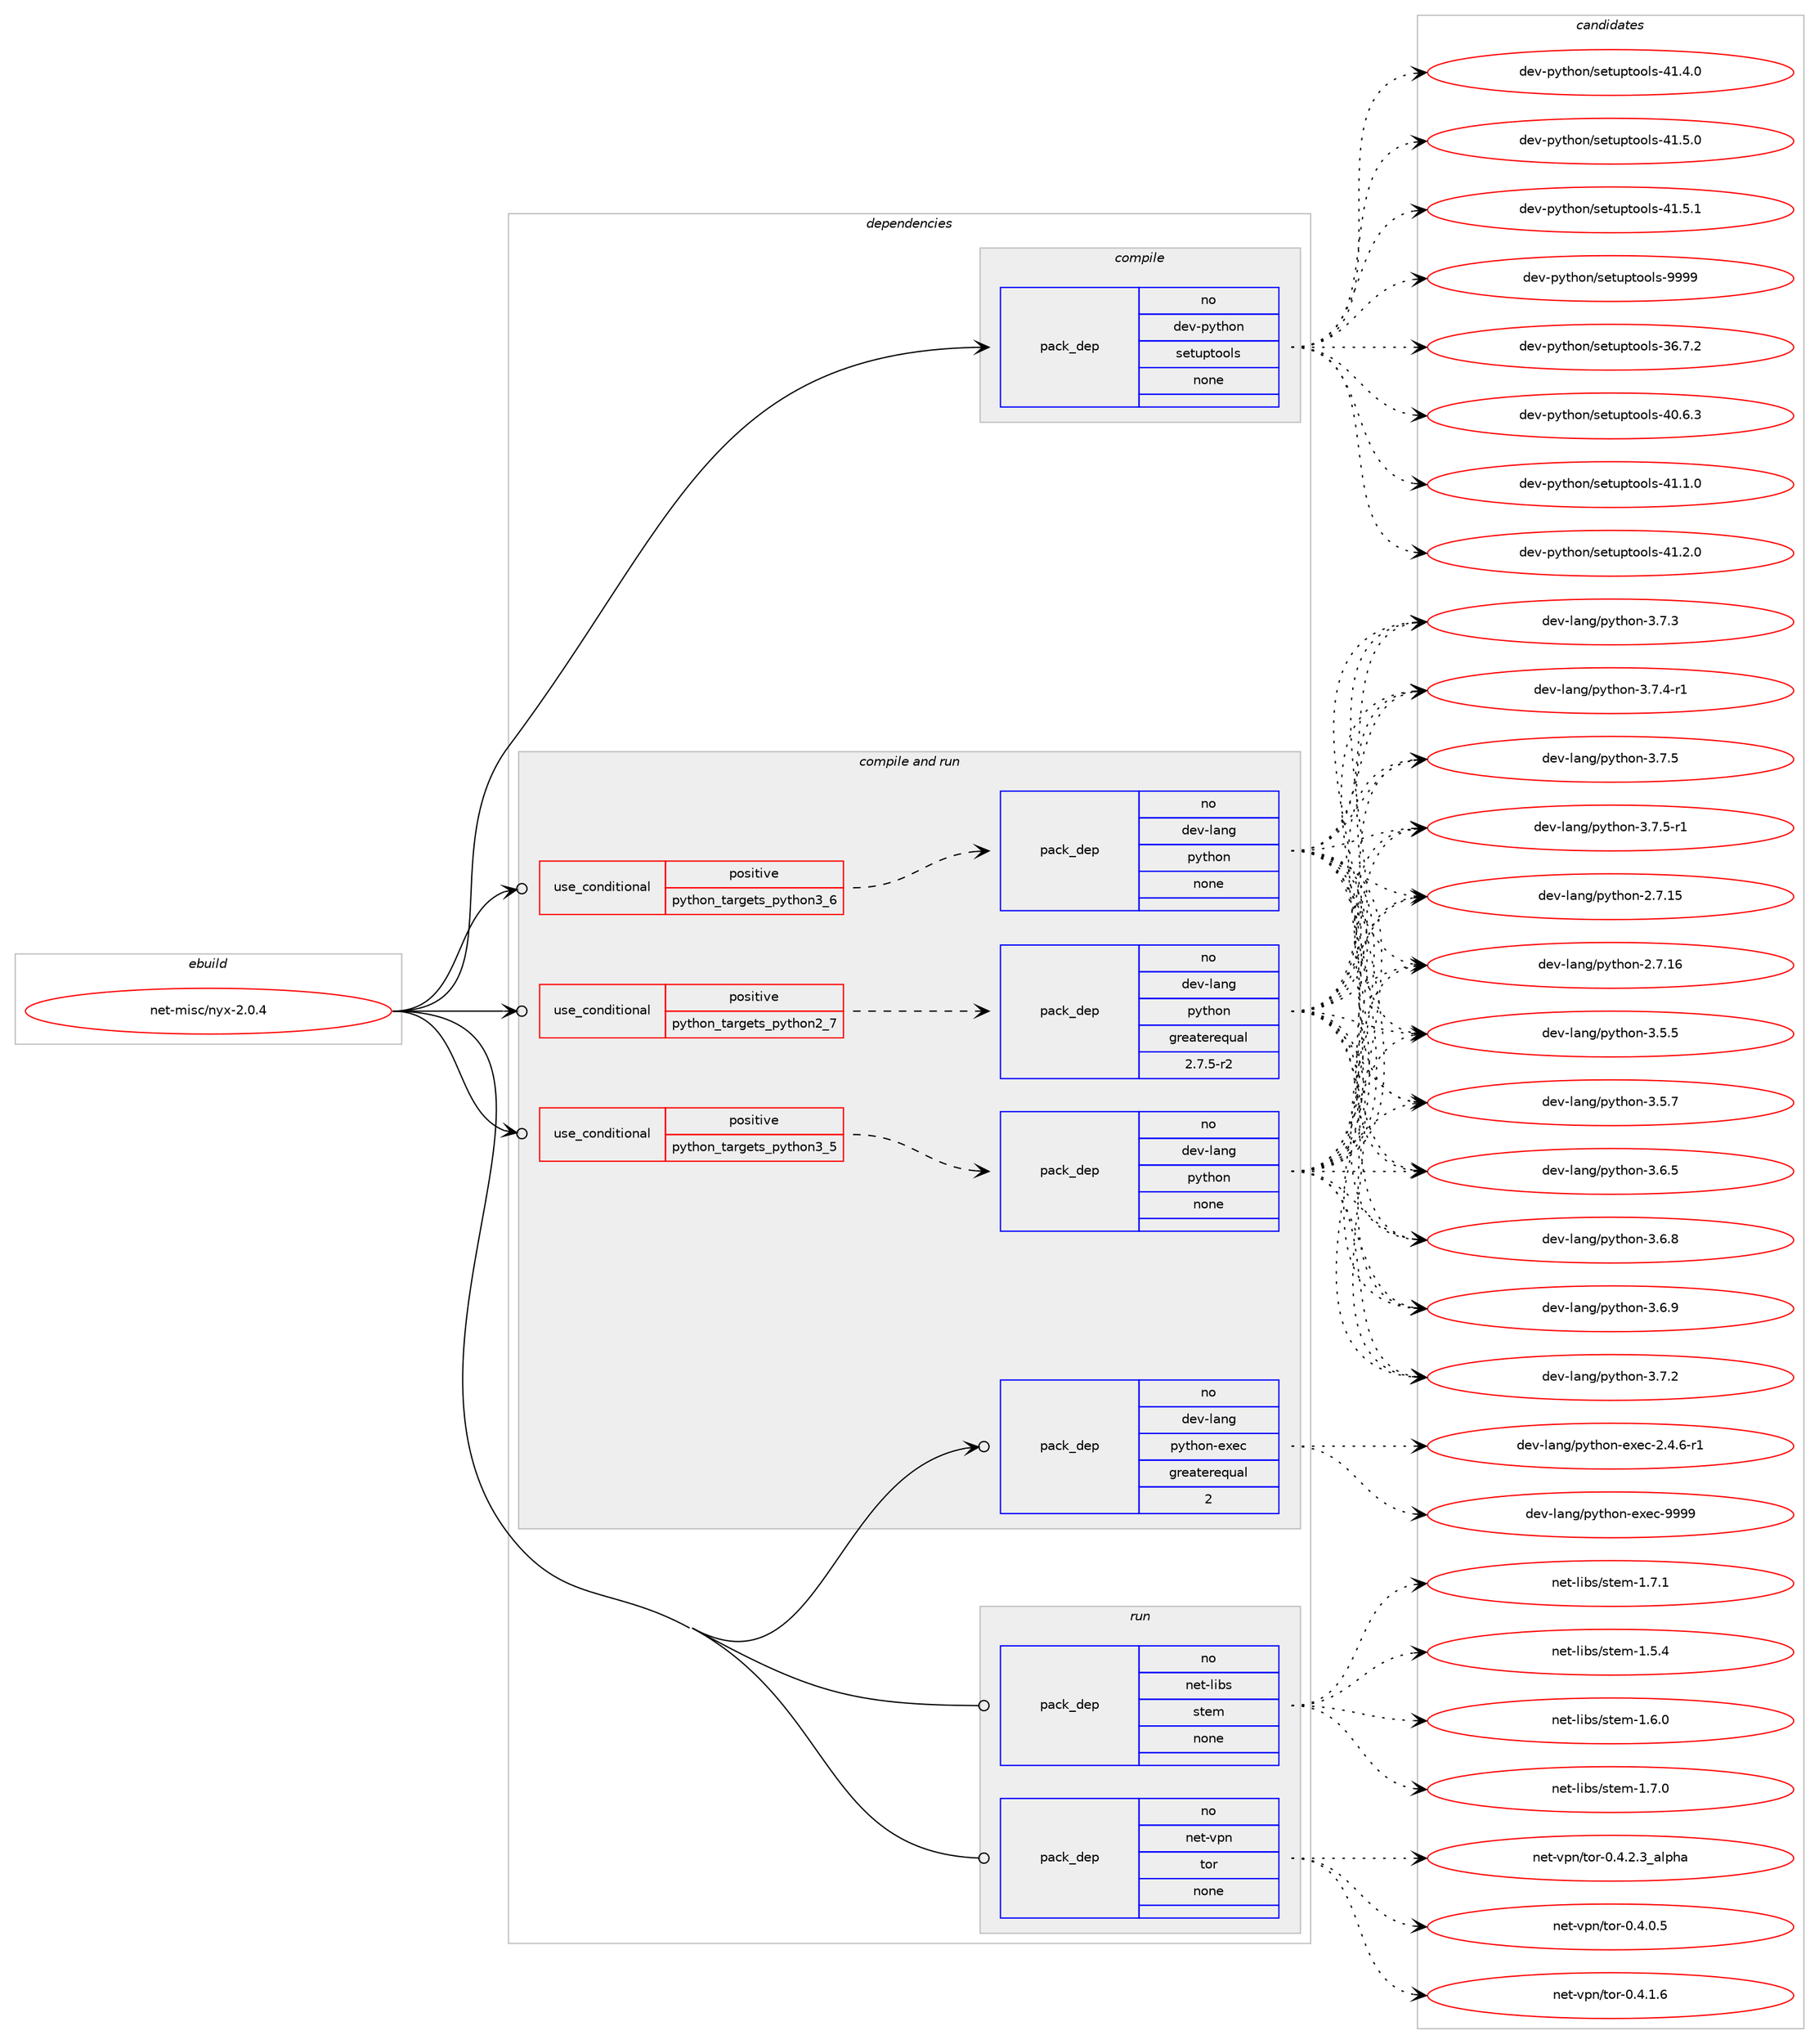 digraph prolog {

# *************
# Graph options
# *************

newrank=true;
concentrate=true;
compound=true;
graph [rankdir=LR,fontname=Helvetica,fontsize=10,ranksep=1.5];#, ranksep=2.5, nodesep=0.2];
edge  [arrowhead=vee];
node  [fontname=Helvetica,fontsize=10];

# **********
# The ebuild
# **********

subgraph cluster_leftcol {
color=gray;
rank=same;
label=<<i>ebuild</i>>;
id [label="net-misc/nyx-2.0.4", color=red, width=4, href="../net-misc/nyx-2.0.4.svg"];
}

# ****************
# The dependencies
# ****************

subgraph cluster_midcol {
color=gray;
label=<<i>dependencies</i>>;
subgraph cluster_compile {
fillcolor="#eeeeee";
style=filled;
label=<<i>compile</i>>;
subgraph pack616998 {
dependency835356 [label=<<TABLE BORDER="0" CELLBORDER="1" CELLSPACING="0" CELLPADDING="4" WIDTH="220"><TR><TD ROWSPAN="6" CELLPADDING="30">pack_dep</TD></TR><TR><TD WIDTH="110">no</TD></TR><TR><TD>dev-python</TD></TR><TR><TD>setuptools</TD></TR><TR><TD>none</TD></TR><TR><TD></TD></TR></TABLE>>, shape=none, color=blue];
}
id:e -> dependency835356:w [weight=20,style="solid",arrowhead="vee"];
}
subgraph cluster_compileandrun {
fillcolor="#eeeeee";
style=filled;
label=<<i>compile and run</i>>;
subgraph cond203692 {
dependency835357 [label=<<TABLE BORDER="0" CELLBORDER="1" CELLSPACING="0" CELLPADDING="4"><TR><TD ROWSPAN="3" CELLPADDING="10">use_conditional</TD></TR><TR><TD>positive</TD></TR><TR><TD>python_targets_python2_7</TD></TR></TABLE>>, shape=none, color=red];
subgraph pack616999 {
dependency835358 [label=<<TABLE BORDER="0" CELLBORDER="1" CELLSPACING="0" CELLPADDING="4" WIDTH="220"><TR><TD ROWSPAN="6" CELLPADDING="30">pack_dep</TD></TR><TR><TD WIDTH="110">no</TD></TR><TR><TD>dev-lang</TD></TR><TR><TD>python</TD></TR><TR><TD>greaterequal</TD></TR><TR><TD>2.7.5-r2</TD></TR></TABLE>>, shape=none, color=blue];
}
dependency835357:e -> dependency835358:w [weight=20,style="dashed",arrowhead="vee"];
}
id:e -> dependency835357:w [weight=20,style="solid",arrowhead="odotvee"];
subgraph cond203693 {
dependency835359 [label=<<TABLE BORDER="0" CELLBORDER="1" CELLSPACING="0" CELLPADDING="4"><TR><TD ROWSPAN="3" CELLPADDING="10">use_conditional</TD></TR><TR><TD>positive</TD></TR><TR><TD>python_targets_python3_5</TD></TR></TABLE>>, shape=none, color=red];
subgraph pack617000 {
dependency835360 [label=<<TABLE BORDER="0" CELLBORDER="1" CELLSPACING="0" CELLPADDING="4" WIDTH="220"><TR><TD ROWSPAN="6" CELLPADDING="30">pack_dep</TD></TR><TR><TD WIDTH="110">no</TD></TR><TR><TD>dev-lang</TD></TR><TR><TD>python</TD></TR><TR><TD>none</TD></TR><TR><TD></TD></TR></TABLE>>, shape=none, color=blue];
}
dependency835359:e -> dependency835360:w [weight=20,style="dashed",arrowhead="vee"];
}
id:e -> dependency835359:w [weight=20,style="solid",arrowhead="odotvee"];
subgraph cond203694 {
dependency835361 [label=<<TABLE BORDER="0" CELLBORDER="1" CELLSPACING="0" CELLPADDING="4"><TR><TD ROWSPAN="3" CELLPADDING="10">use_conditional</TD></TR><TR><TD>positive</TD></TR><TR><TD>python_targets_python3_6</TD></TR></TABLE>>, shape=none, color=red];
subgraph pack617001 {
dependency835362 [label=<<TABLE BORDER="0" CELLBORDER="1" CELLSPACING="0" CELLPADDING="4" WIDTH="220"><TR><TD ROWSPAN="6" CELLPADDING="30">pack_dep</TD></TR><TR><TD WIDTH="110">no</TD></TR><TR><TD>dev-lang</TD></TR><TR><TD>python</TD></TR><TR><TD>none</TD></TR><TR><TD></TD></TR></TABLE>>, shape=none, color=blue];
}
dependency835361:e -> dependency835362:w [weight=20,style="dashed",arrowhead="vee"];
}
id:e -> dependency835361:w [weight=20,style="solid",arrowhead="odotvee"];
subgraph pack617002 {
dependency835363 [label=<<TABLE BORDER="0" CELLBORDER="1" CELLSPACING="0" CELLPADDING="4" WIDTH="220"><TR><TD ROWSPAN="6" CELLPADDING="30">pack_dep</TD></TR><TR><TD WIDTH="110">no</TD></TR><TR><TD>dev-lang</TD></TR><TR><TD>python-exec</TD></TR><TR><TD>greaterequal</TD></TR><TR><TD>2</TD></TR></TABLE>>, shape=none, color=blue];
}
id:e -> dependency835363:w [weight=20,style="solid",arrowhead="odotvee"];
}
subgraph cluster_run {
fillcolor="#eeeeee";
style=filled;
label=<<i>run</i>>;
subgraph pack617003 {
dependency835364 [label=<<TABLE BORDER="0" CELLBORDER="1" CELLSPACING="0" CELLPADDING="4" WIDTH="220"><TR><TD ROWSPAN="6" CELLPADDING="30">pack_dep</TD></TR><TR><TD WIDTH="110">no</TD></TR><TR><TD>net-libs</TD></TR><TR><TD>stem</TD></TR><TR><TD>none</TD></TR><TR><TD></TD></TR></TABLE>>, shape=none, color=blue];
}
id:e -> dependency835364:w [weight=20,style="solid",arrowhead="odot"];
subgraph pack617004 {
dependency835365 [label=<<TABLE BORDER="0" CELLBORDER="1" CELLSPACING="0" CELLPADDING="4" WIDTH="220"><TR><TD ROWSPAN="6" CELLPADDING="30">pack_dep</TD></TR><TR><TD WIDTH="110">no</TD></TR><TR><TD>net-vpn</TD></TR><TR><TD>tor</TD></TR><TR><TD>none</TD></TR><TR><TD></TD></TR></TABLE>>, shape=none, color=blue];
}
id:e -> dependency835365:w [weight=20,style="solid",arrowhead="odot"];
}
}

# **************
# The candidates
# **************

subgraph cluster_choices {
rank=same;
color=gray;
label=<<i>candidates</i>>;

subgraph choice616998 {
color=black;
nodesep=1;
choice100101118451121211161041111104711510111611711211611111110811545515446554650 [label="dev-python/setuptools-36.7.2", color=red, width=4,href="../dev-python/setuptools-36.7.2.svg"];
choice100101118451121211161041111104711510111611711211611111110811545524846544651 [label="dev-python/setuptools-40.6.3", color=red, width=4,href="../dev-python/setuptools-40.6.3.svg"];
choice100101118451121211161041111104711510111611711211611111110811545524946494648 [label="dev-python/setuptools-41.1.0", color=red, width=4,href="../dev-python/setuptools-41.1.0.svg"];
choice100101118451121211161041111104711510111611711211611111110811545524946504648 [label="dev-python/setuptools-41.2.0", color=red, width=4,href="../dev-python/setuptools-41.2.0.svg"];
choice100101118451121211161041111104711510111611711211611111110811545524946524648 [label="dev-python/setuptools-41.4.0", color=red, width=4,href="../dev-python/setuptools-41.4.0.svg"];
choice100101118451121211161041111104711510111611711211611111110811545524946534648 [label="dev-python/setuptools-41.5.0", color=red, width=4,href="../dev-python/setuptools-41.5.0.svg"];
choice100101118451121211161041111104711510111611711211611111110811545524946534649 [label="dev-python/setuptools-41.5.1", color=red, width=4,href="../dev-python/setuptools-41.5.1.svg"];
choice10010111845112121116104111110471151011161171121161111111081154557575757 [label="dev-python/setuptools-9999", color=red, width=4,href="../dev-python/setuptools-9999.svg"];
dependency835356:e -> choice100101118451121211161041111104711510111611711211611111110811545515446554650:w [style=dotted,weight="100"];
dependency835356:e -> choice100101118451121211161041111104711510111611711211611111110811545524846544651:w [style=dotted,weight="100"];
dependency835356:e -> choice100101118451121211161041111104711510111611711211611111110811545524946494648:w [style=dotted,weight="100"];
dependency835356:e -> choice100101118451121211161041111104711510111611711211611111110811545524946504648:w [style=dotted,weight="100"];
dependency835356:e -> choice100101118451121211161041111104711510111611711211611111110811545524946524648:w [style=dotted,weight="100"];
dependency835356:e -> choice100101118451121211161041111104711510111611711211611111110811545524946534648:w [style=dotted,weight="100"];
dependency835356:e -> choice100101118451121211161041111104711510111611711211611111110811545524946534649:w [style=dotted,weight="100"];
dependency835356:e -> choice10010111845112121116104111110471151011161171121161111111081154557575757:w [style=dotted,weight="100"];
}
subgraph choice616999 {
color=black;
nodesep=1;
choice10010111845108971101034711212111610411111045504655464953 [label="dev-lang/python-2.7.15", color=red, width=4,href="../dev-lang/python-2.7.15.svg"];
choice10010111845108971101034711212111610411111045504655464954 [label="dev-lang/python-2.7.16", color=red, width=4,href="../dev-lang/python-2.7.16.svg"];
choice100101118451089711010347112121116104111110455146534653 [label="dev-lang/python-3.5.5", color=red, width=4,href="../dev-lang/python-3.5.5.svg"];
choice100101118451089711010347112121116104111110455146534655 [label="dev-lang/python-3.5.7", color=red, width=4,href="../dev-lang/python-3.5.7.svg"];
choice100101118451089711010347112121116104111110455146544653 [label="dev-lang/python-3.6.5", color=red, width=4,href="../dev-lang/python-3.6.5.svg"];
choice100101118451089711010347112121116104111110455146544656 [label="dev-lang/python-3.6.8", color=red, width=4,href="../dev-lang/python-3.6.8.svg"];
choice100101118451089711010347112121116104111110455146544657 [label="dev-lang/python-3.6.9", color=red, width=4,href="../dev-lang/python-3.6.9.svg"];
choice100101118451089711010347112121116104111110455146554650 [label="dev-lang/python-3.7.2", color=red, width=4,href="../dev-lang/python-3.7.2.svg"];
choice100101118451089711010347112121116104111110455146554651 [label="dev-lang/python-3.7.3", color=red, width=4,href="../dev-lang/python-3.7.3.svg"];
choice1001011184510897110103471121211161041111104551465546524511449 [label="dev-lang/python-3.7.4-r1", color=red, width=4,href="../dev-lang/python-3.7.4-r1.svg"];
choice100101118451089711010347112121116104111110455146554653 [label="dev-lang/python-3.7.5", color=red, width=4,href="../dev-lang/python-3.7.5.svg"];
choice1001011184510897110103471121211161041111104551465546534511449 [label="dev-lang/python-3.7.5-r1", color=red, width=4,href="../dev-lang/python-3.7.5-r1.svg"];
dependency835358:e -> choice10010111845108971101034711212111610411111045504655464953:w [style=dotted,weight="100"];
dependency835358:e -> choice10010111845108971101034711212111610411111045504655464954:w [style=dotted,weight="100"];
dependency835358:e -> choice100101118451089711010347112121116104111110455146534653:w [style=dotted,weight="100"];
dependency835358:e -> choice100101118451089711010347112121116104111110455146534655:w [style=dotted,weight="100"];
dependency835358:e -> choice100101118451089711010347112121116104111110455146544653:w [style=dotted,weight="100"];
dependency835358:e -> choice100101118451089711010347112121116104111110455146544656:w [style=dotted,weight="100"];
dependency835358:e -> choice100101118451089711010347112121116104111110455146544657:w [style=dotted,weight="100"];
dependency835358:e -> choice100101118451089711010347112121116104111110455146554650:w [style=dotted,weight="100"];
dependency835358:e -> choice100101118451089711010347112121116104111110455146554651:w [style=dotted,weight="100"];
dependency835358:e -> choice1001011184510897110103471121211161041111104551465546524511449:w [style=dotted,weight="100"];
dependency835358:e -> choice100101118451089711010347112121116104111110455146554653:w [style=dotted,weight="100"];
dependency835358:e -> choice1001011184510897110103471121211161041111104551465546534511449:w [style=dotted,weight="100"];
}
subgraph choice617000 {
color=black;
nodesep=1;
choice10010111845108971101034711212111610411111045504655464953 [label="dev-lang/python-2.7.15", color=red, width=4,href="../dev-lang/python-2.7.15.svg"];
choice10010111845108971101034711212111610411111045504655464954 [label="dev-lang/python-2.7.16", color=red, width=4,href="../dev-lang/python-2.7.16.svg"];
choice100101118451089711010347112121116104111110455146534653 [label="dev-lang/python-3.5.5", color=red, width=4,href="../dev-lang/python-3.5.5.svg"];
choice100101118451089711010347112121116104111110455146534655 [label="dev-lang/python-3.5.7", color=red, width=4,href="../dev-lang/python-3.5.7.svg"];
choice100101118451089711010347112121116104111110455146544653 [label="dev-lang/python-3.6.5", color=red, width=4,href="../dev-lang/python-3.6.5.svg"];
choice100101118451089711010347112121116104111110455146544656 [label="dev-lang/python-3.6.8", color=red, width=4,href="../dev-lang/python-3.6.8.svg"];
choice100101118451089711010347112121116104111110455146544657 [label="dev-lang/python-3.6.9", color=red, width=4,href="../dev-lang/python-3.6.9.svg"];
choice100101118451089711010347112121116104111110455146554650 [label="dev-lang/python-3.7.2", color=red, width=4,href="../dev-lang/python-3.7.2.svg"];
choice100101118451089711010347112121116104111110455146554651 [label="dev-lang/python-3.7.3", color=red, width=4,href="../dev-lang/python-3.7.3.svg"];
choice1001011184510897110103471121211161041111104551465546524511449 [label="dev-lang/python-3.7.4-r1", color=red, width=4,href="../dev-lang/python-3.7.4-r1.svg"];
choice100101118451089711010347112121116104111110455146554653 [label="dev-lang/python-3.7.5", color=red, width=4,href="../dev-lang/python-3.7.5.svg"];
choice1001011184510897110103471121211161041111104551465546534511449 [label="dev-lang/python-3.7.5-r1", color=red, width=4,href="../dev-lang/python-3.7.5-r1.svg"];
dependency835360:e -> choice10010111845108971101034711212111610411111045504655464953:w [style=dotted,weight="100"];
dependency835360:e -> choice10010111845108971101034711212111610411111045504655464954:w [style=dotted,weight="100"];
dependency835360:e -> choice100101118451089711010347112121116104111110455146534653:w [style=dotted,weight="100"];
dependency835360:e -> choice100101118451089711010347112121116104111110455146534655:w [style=dotted,weight="100"];
dependency835360:e -> choice100101118451089711010347112121116104111110455146544653:w [style=dotted,weight="100"];
dependency835360:e -> choice100101118451089711010347112121116104111110455146544656:w [style=dotted,weight="100"];
dependency835360:e -> choice100101118451089711010347112121116104111110455146544657:w [style=dotted,weight="100"];
dependency835360:e -> choice100101118451089711010347112121116104111110455146554650:w [style=dotted,weight="100"];
dependency835360:e -> choice100101118451089711010347112121116104111110455146554651:w [style=dotted,weight="100"];
dependency835360:e -> choice1001011184510897110103471121211161041111104551465546524511449:w [style=dotted,weight="100"];
dependency835360:e -> choice100101118451089711010347112121116104111110455146554653:w [style=dotted,weight="100"];
dependency835360:e -> choice1001011184510897110103471121211161041111104551465546534511449:w [style=dotted,weight="100"];
}
subgraph choice617001 {
color=black;
nodesep=1;
choice10010111845108971101034711212111610411111045504655464953 [label="dev-lang/python-2.7.15", color=red, width=4,href="../dev-lang/python-2.7.15.svg"];
choice10010111845108971101034711212111610411111045504655464954 [label="dev-lang/python-2.7.16", color=red, width=4,href="../dev-lang/python-2.7.16.svg"];
choice100101118451089711010347112121116104111110455146534653 [label="dev-lang/python-3.5.5", color=red, width=4,href="../dev-lang/python-3.5.5.svg"];
choice100101118451089711010347112121116104111110455146534655 [label="dev-lang/python-3.5.7", color=red, width=4,href="../dev-lang/python-3.5.7.svg"];
choice100101118451089711010347112121116104111110455146544653 [label="dev-lang/python-3.6.5", color=red, width=4,href="../dev-lang/python-3.6.5.svg"];
choice100101118451089711010347112121116104111110455146544656 [label="dev-lang/python-3.6.8", color=red, width=4,href="../dev-lang/python-3.6.8.svg"];
choice100101118451089711010347112121116104111110455146544657 [label="dev-lang/python-3.6.9", color=red, width=4,href="../dev-lang/python-3.6.9.svg"];
choice100101118451089711010347112121116104111110455146554650 [label="dev-lang/python-3.7.2", color=red, width=4,href="../dev-lang/python-3.7.2.svg"];
choice100101118451089711010347112121116104111110455146554651 [label="dev-lang/python-3.7.3", color=red, width=4,href="../dev-lang/python-3.7.3.svg"];
choice1001011184510897110103471121211161041111104551465546524511449 [label="dev-lang/python-3.7.4-r1", color=red, width=4,href="../dev-lang/python-3.7.4-r1.svg"];
choice100101118451089711010347112121116104111110455146554653 [label="dev-lang/python-3.7.5", color=red, width=4,href="../dev-lang/python-3.7.5.svg"];
choice1001011184510897110103471121211161041111104551465546534511449 [label="dev-lang/python-3.7.5-r1", color=red, width=4,href="../dev-lang/python-3.7.5-r1.svg"];
dependency835362:e -> choice10010111845108971101034711212111610411111045504655464953:w [style=dotted,weight="100"];
dependency835362:e -> choice10010111845108971101034711212111610411111045504655464954:w [style=dotted,weight="100"];
dependency835362:e -> choice100101118451089711010347112121116104111110455146534653:w [style=dotted,weight="100"];
dependency835362:e -> choice100101118451089711010347112121116104111110455146534655:w [style=dotted,weight="100"];
dependency835362:e -> choice100101118451089711010347112121116104111110455146544653:w [style=dotted,weight="100"];
dependency835362:e -> choice100101118451089711010347112121116104111110455146544656:w [style=dotted,weight="100"];
dependency835362:e -> choice100101118451089711010347112121116104111110455146544657:w [style=dotted,weight="100"];
dependency835362:e -> choice100101118451089711010347112121116104111110455146554650:w [style=dotted,weight="100"];
dependency835362:e -> choice100101118451089711010347112121116104111110455146554651:w [style=dotted,weight="100"];
dependency835362:e -> choice1001011184510897110103471121211161041111104551465546524511449:w [style=dotted,weight="100"];
dependency835362:e -> choice100101118451089711010347112121116104111110455146554653:w [style=dotted,weight="100"];
dependency835362:e -> choice1001011184510897110103471121211161041111104551465546534511449:w [style=dotted,weight="100"];
}
subgraph choice617002 {
color=black;
nodesep=1;
choice10010111845108971101034711212111610411111045101120101994550465246544511449 [label="dev-lang/python-exec-2.4.6-r1", color=red, width=4,href="../dev-lang/python-exec-2.4.6-r1.svg"];
choice10010111845108971101034711212111610411111045101120101994557575757 [label="dev-lang/python-exec-9999", color=red, width=4,href="../dev-lang/python-exec-9999.svg"];
dependency835363:e -> choice10010111845108971101034711212111610411111045101120101994550465246544511449:w [style=dotted,weight="100"];
dependency835363:e -> choice10010111845108971101034711212111610411111045101120101994557575757:w [style=dotted,weight="100"];
}
subgraph choice617003 {
color=black;
nodesep=1;
choice110101116451081059811547115116101109454946534652 [label="net-libs/stem-1.5.4", color=red, width=4,href="../net-libs/stem-1.5.4.svg"];
choice110101116451081059811547115116101109454946544648 [label="net-libs/stem-1.6.0", color=red, width=4,href="../net-libs/stem-1.6.0.svg"];
choice110101116451081059811547115116101109454946554648 [label="net-libs/stem-1.7.0", color=red, width=4,href="../net-libs/stem-1.7.0.svg"];
choice110101116451081059811547115116101109454946554649 [label="net-libs/stem-1.7.1", color=red, width=4,href="../net-libs/stem-1.7.1.svg"];
dependency835364:e -> choice110101116451081059811547115116101109454946534652:w [style=dotted,weight="100"];
dependency835364:e -> choice110101116451081059811547115116101109454946544648:w [style=dotted,weight="100"];
dependency835364:e -> choice110101116451081059811547115116101109454946554648:w [style=dotted,weight="100"];
dependency835364:e -> choice110101116451081059811547115116101109454946554649:w [style=dotted,weight="100"];
}
subgraph choice617004 {
color=black;
nodesep=1;
choice11010111645118112110471161111144548465246484653 [label="net-vpn/tor-0.4.0.5", color=red, width=4,href="../net-vpn/tor-0.4.0.5.svg"];
choice11010111645118112110471161111144548465246494654 [label="net-vpn/tor-0.4.1.6", color=red, width=4,href="../net-vpn/tor-0.4.1.6.svg"];
choice11010111645118112110471161111144548465246504651959710811210497 [label="net-vpn/tor-0.4.2.3_alpha", color=red, width=4,href="../net-vpn/tor-0.4.2.3_alpha.svg"];
dependency835365:e -> choice11010111645118112110471161111144548465246484653:w [style=dotted,weight="100"];
dependency835365:e -> choice11010111645118112110471161111144548465246494654:w [style=dotted,weight="100"];
dependency835365:e -> choice11010111645118112110471161111144548465246504651959710811210497:w [style=dotted,weight="100"];
}
}

}
